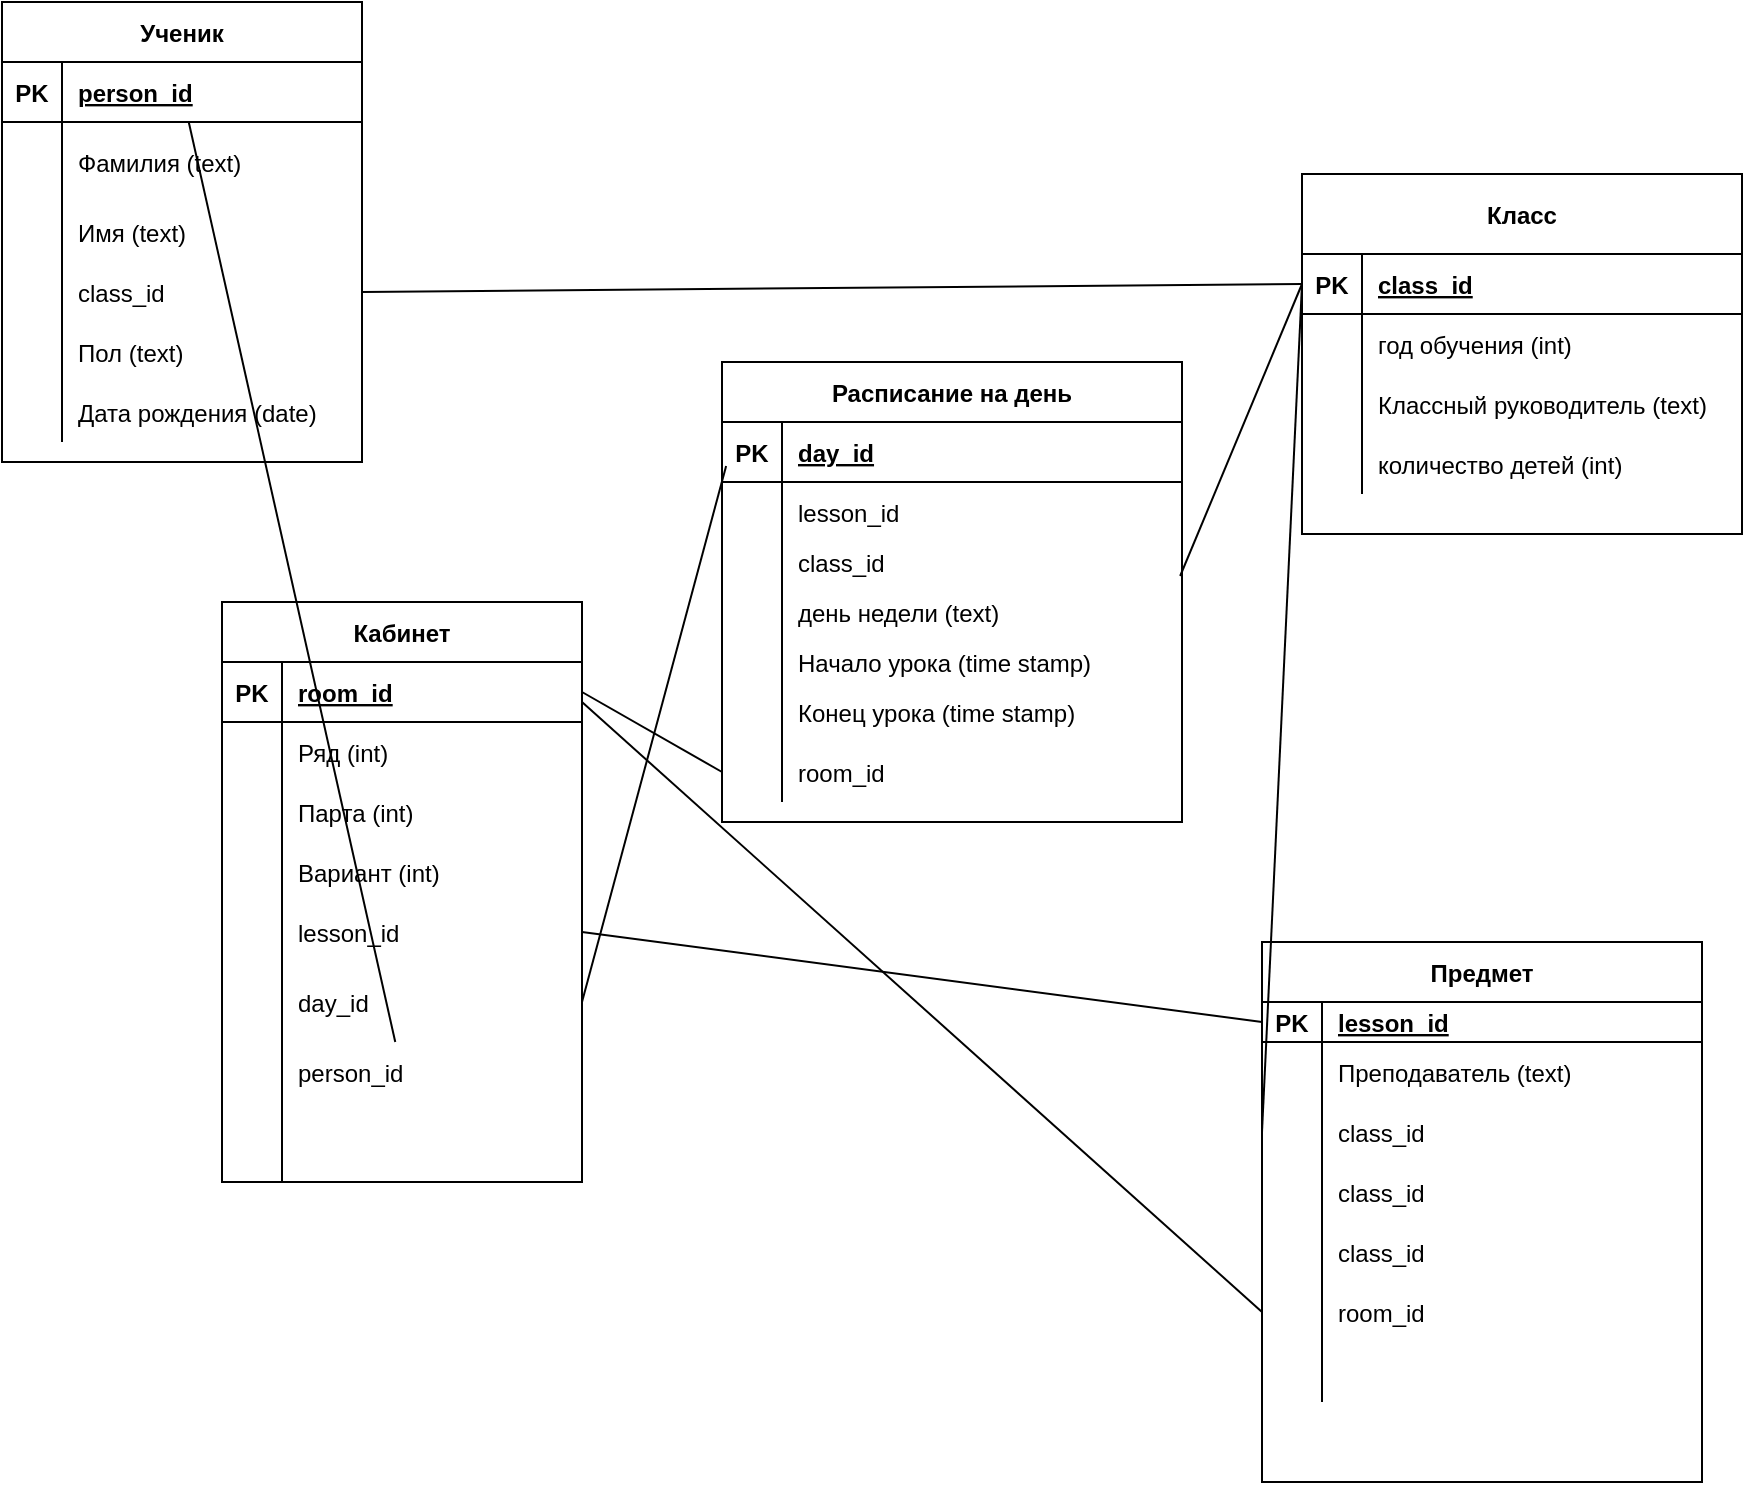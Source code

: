 <mxfile version="20.2.8" type="github">
  <diagram id="DUv_Zs4fKYQ_s9plNHXh" name="Страница 1">
    <mxGraphModel dx="2440" dy="1627" grid="1" gridSize="10" guides="1" tooltips="1" connect="1" arrows="1" fold="1" page="1" pageScale="1" pageWidth="827" pageHeight="1169" math="0" shadow="0">
      <root>
        <mxCell id="0" />
        <mxCell id="1" parent="0" />
        <mxCell id="AjLryuTiOl47rVx4OACU-14" value="Кабинет" style="shape=table;startSize=30;container=1;collapsible=1;childLayout=tableLayout;fixedRows=1;rowLines=0;fontStyle=1;align=center;resizeLast=1;" vertex="1" parent="1">
          <mxGeometry x="-720" y="-370" width="180" height="290" as="geometry" />
        </mxCell>
        <mxCell id="AjLryuTiOl47rVx4OACU-15" value="" style="shape=tableRow;horizontal=0;startSize=0;swimlaneHead=0;swimlaneBody=0;fillColor=none;collapsible=0;dropTarget=0;points=[[0,0.5],[1,0.5]];portConstraint=eastwest;top=0;left=0;right=0;bottom=1;" vertex="1" parent="AjLryuTiOl47rVx4OACU-14">
          <mxGeometry y="30" width="180" height="30" as="geometry" />
        </mxCell>
        <mxCell id="AjLryuTiOl47rVx4OACU-16" value="PK" style="shape=partialRectangle;connectable=0;fillColor=none;top=0;left=0;bottom=0;right=0;fontStyle=1;overflow=hidden;" vertex="1" parent="AjLryuTiOl47rVx4OACU-15">
          <mxGeometry width="30" height="30" as="geometry">
            <mxRectangle width="30" height="30" as="alternateBounds" />
          </mxGeometry>
        </mxCell>
        <mxCell id="AjLryuTiOl47rVx4OACU-17" value="room_id" style="shape=partialRectangle;connectable=0;fillColor=none;top=0;left=0;bottom=0;right=0;align=left;spacingLeft=6;fontStyle=5;overflow=hidden;" vertex="1" parent="AjLryuTiOl47rVx4OACU-15">
          <mxGeometry x="30" width="150" height="30" as="geometry">
            <mxRectangle width="150" height="30" as="alternateBounds" />
          </mxGeometry>
        </mxCell>
        <mxCell id="AjLryuTiOl47rVx4OACU-18" value="" style="shape=tableRow;horizontal=0;startSize=0;swimlaneHead=0;swimlaneBody=0;fillColor=none;collapsible=0;dropTarget=0;points=[[0,0.5],[1,0.5]];portConstraint=eastwest;top=0;left=0;right=0;bottom=0;" vertex="1" parent="AjLryuTiOl47rVx4OACU-14">
          <mxGeometry y="60" width="180" height="30" as="geometry" />
        </mxCell>
        <mxCell id="AjLryuTiOl47rVx4OACU-19" value="" style="shape=partialRectangle;connectable=0;fillColor=none;top=0;left=0;bottom=0;right=0;editable=1;overflow=hidden;" vertex="1" parent="AjLryuTiOl47rVx4OACU-18">
          <mxGeometry width="30" height="30" as="geometry">
            <mxRectangle width="30" height="30" as="alternateBounds" />
          </mxGeometry>
        </mxCell>
        <mxCell id="AjLryuTiOl47rVx4OACU-20" value="Ряд (int)" style="shape=partialRectangle;connectable=0;fillColor=none;top=0;left=0;bottom=0;right=0;align=left;spacingLeft=6;overflow=hidden;" vertex="1" parent="AjLryuTiOl47rVx4OACU-18">
          <mxGeometry x="30" width="150" height="30" as="geometry">
            <mxRectangle width="150" height="30" as="alternateBounds" />
          </mxGeometry>
        </mxCell>
        <mxCell id="AjLryuTiOl47rVx4OACU-21" value="" style="shape=tableRow;horizontal=0;startSize=0;swimlaneHead=0;swimlaneBody=0;fillColor=none;collapsible=0;dropTarget=0;points=[[0,0.5],[1,0.5]];portConstraint=eastwest;top=0;left=0;right=0;bottom=0;" vertex="1" parent="AjLryuTiOl47rVx4OACU-14">
          <mxGeometry y="90" width="180" height="30" as="geometry" />
        </mxCell>
        <mxCell id="AjLryuTiOl47rVx4OACU-22" value="" style="shape=partialRectangle;connectable=0;fillColor=none;top=0;left=0;bottom=0;right=0;editable=1;overflow=hidden;" vertex="1" parent="AjLryuTiOl47rVx4OACU-21">
          <mxGeometry width="30" height="30" as="geometry">
            <mxRectangle width="30" height="30" as="alternateBounds" />
          </mxGeometry>
        </mxCell>
        <mxCell id="AjLryuTiOl47rVx4OACU-23" value="Парта (int)" style="shape=partialRectangle;connectable=0;fillColor=none;top=0;left=0;bottom=0;right=0;align=left;spacingLeft=6;overflow=hidden;" vertex="1" parent="AjLryuTiOl47rVx4OACU-21">
          <mxGeometry x="30" width="150" height="30" as="geometry">
            <mxRectangle width="150" height="30" as="alternateBounds" />
          </mxGeometry>
        </mxCell>
        <mxCell id="AjLryuTiOl47rVx4OACU-24" value="" style="shape=tableRow;horizontal=0;startSize=0;swimlaneHead=0;swimlaneBody=0;fillColor=none;collapsible=0;dropTarget=0;points=[[0,0.5],[1,0.5]];portConstraint=eastwest;top=0;left=0;right=0;bottom=0;" vertex="1" parent="AjLryuTiOl47rVx4OACU-14">
          <mxGeometry y="120" width="180" height="30" as="geometry" />
        </mxCell>
        <mxCell id="AjLryuTiOl47rVx4OACU-25" value="" style="shape=partialRectangle;connectable=0;fillColor=none;top=0;left=0;bottom=0;right=0;editable=1;overflow=hidden;" vertex="1" parent="AjLryuTiOl47rVx4OACU-24">
          <mxGeometry width="30" height="30" as="geometry">
            <mxRectangle width="30" height="30" as="alternateBounds" />
          </mxGeometry>
        </mxCell>
        <mxCell id="AjLryuTiOl47rVx4OACU-26" value="Вариант (int)" style="shape=partialRectangle;connectable=0;fillColor=none;top=0;left=0;bottom=0;right=0;align=left;spacingLeft=6;overflow=hidden;" vertex="1" parent="AjLryuTiOl47rVx4OACU-24">
          <mxGeometry x="30" width="150" height="30" as="geometry">
            <mxRectangle width="150" height="30" as="alternateBounds" />
          </mxGeometry>
        </mxCell>
        <mxCell id="AjLryuTiOl47rVx4OACU-32" value="" style="shape=tableRow;horizontal=0;startSize=0;swimlaneHead=0;swimlaneBody=0;fillColor=none;collapsible=0;dropTarget=0;points=[[0,0.5],[1,0.5]];portConstraint=eastwest;top=0;left=0;right=0;bottom=0;" vertex="1" parent="AjLryuTiOl47rVx4OACU-14">
          <mxGeometry y="150" width="180" height="30" as="geometry" />
        </mxCell>
        <mxCell id="AjLryuTiOl47rVx4OACU-33" value="" style="shape=partialRectangle;connectable=0;fillColor=none;top=0;left=0;bottom=0;right=0;editable=1;overflow=hidden;" vertex="1" parent="AjLryuTiOl47rVx4OACU-32">
          <mxGeometry width="30" height="30" as="geometry">
            <mxRectangle width="30" height="30" as="alternateBounds" />
          </mxGeometry>
        </mxCell>
        <mxCell id="AjLryuTiOl47rVx4OACU-34" value="lesson_id" style="shape=partialRectangle;connectable=0;fillColor=none;top=0;left=0;bottom=0;right=0;align=left;spacingLeft=6;overflow=hidden;" vertex="1" parent="AjLryuTiOl47rVx4OACU-32">
          <mxGeometry x="30" width="150" height="30" as="geometry">
            <mxRectangle width="150" height="30" as="alternateBounds" />
          </mxGeometry>
        </mxCell>
        <mxCell id="AjLryuTiOl47rVx4OACU-141" value="" style="shape=tableRow;horizontal=0;startSize=0;swimlaneHead=0;swimlaneBody=0;fillColor=none;collapsible=0;dropTarget=0;points=[[0,0.5],[1,0.5]];portConstraint=eastwest;top=0;left=0;right=0;bottom=0;" vertex="1" parent="AjLryuTiOl47rVx4OACU-14">
          <mxGeometry y="180" width="180" height="40" as="geometry" />
        </mxCell>
        <mxCell id="AjLryuTiOl47rVx4OACU-142" value="" style="shape=partialRectangle;connectable=0;fillColor=none;top=0;left=0;bottom=0;right=0;editable=1;overflow=hidden;" vertex="1" parent="AjLryuTiOl47rVx4OACU-141">
          <mxGeometry width="30" height="40" as="geometry">
            <mxRectangle width="30" height="40" as="alternateBounds" />
          </mxGeometry>
        </mxCell>
        <mxCell id="AjLryuTiOl47rVx4OACU-143" value="day_id" style="shape=partialRectangle;connectable=0;fillColor=none;top=0;left=0;bottom=0;right=0;align=left;spacingLeft=6;overflow=hidden;" vertex="1" parent="AjLryuTiOl47rVx4OACU-141">
          <mxGeometry x="30" width="150" height="40" as="geometry">
            <mxRectangle width="150" height="40" as="alternateBounds" />
          </mxGeometry>
        </mxCell>
        <mxCell id="AjLryuTiOl47rVx4OACU-129" value="" style="shape=tableRow;horizontal=0;startSize=0;swimlaneHead=0;swimlaneBody=0;fillColor=none;collapsible=0;dropTarget=0;points=[[0,0.5],[1,0.5]];portConstraint=eastwest;top=0;left=0;right=0;bottom=0;" vertex="1" parent="AjLryuTiOl47rVx4OACU-14">
          <mxGeometry y="220" width="180" height="30" as="geometry" />
        </mxCell>
        <mxCell id="AjLryuTiOl47rVx4OACU-130" value="" style="shape=partialRectangle;connectable=0;fillColor=none;top=0;left=0;bottom=0;right=0;editable=1;overflow=hidden;" vertex="1" parent="AjLryuTiOl47rVx4OACU-129">
          <mxGeometry width="30" height="30" as="geometry">
            <mxRectangle width="30" height="30" as="alternateBounds" />
          </mxGeometry>
        </mxCell>
        <mxCell id="AjLryuTiOl47rVx4OACU-131" value="person_id" style="shape=partialRectangle;connectable=0;fillColor=none;top=0;left=0;bottom=0;right=0;align=left;spacingLeft=6;overflow=hidden;" vertex="1" parent="AjLryuTiOl47rVx4OACU-129">
          <mxGeometry x="30" width="150" height="30" as="geometry">
            <mxRectangle width="150" height="30" as="alternateBounds" />
          </mxGeometry>
        </mxCell>
        <mxCell id="AjLryuTiOl47rVx4OACU-125" value="" style="shape=tableRow;horizontal=0;startSize=0;swimlaneHead=0;swimlaneBody=0;fillColor=none;collapsible=0;dropTarget=0;points=[[0,0.5],[1,0.5]];portConstraint=eastwest;top=0;left=0;right=0;bottom=0;" vertex="1" parent="AjLryuTiOl47rVx4OACU-14">
          <mxGeometry y="250" width="180" height="40" as="geometry" />
        </mxCell>
        <mxCell id="AjLryuTiOl47rVx4OACU-126" value="" style="shape=partialRectangle;connectable=0;fillColor=none;top=0;left=0;bottom=0;right=0;editable=1;overflow=hidden;" vertex="1" parent="AjLryuTiOl47rVx4OACU-125">
          <mxGeometry width="30" height="40" as="geometry">
            <mxRectangle width="30" height="40" as="alternateBounds" />
          </mxGeometry>
        </mxCell>
        <mxCell id="AjLryuTiOl47rVx4OACU-127" value="" style="shape=partialRectangle;connectable=0;fillColor=none;top=0;left=0;bottom=0;right=0;align=left;spacingLeft=6;overflow=hidden;" vertex="1" parent="AjLryuTiOl47rVx4OACU-125">
          <mxGeometry x="30" width="150" height="40" as="geometry">
            <mxRectangle width="150" height="40" as="alternateBounds" />
          </mxGeometry>
        </mxCell>
        <mxCell id="AjLryuTiOl47rVx4OACU-35" value="Ученик" style="shape=table;startSize=30;container=1;collapsible=1;childLayout=tableLayout;fixedRows=1;rowLines=0;fontStyle=1;align=center;resizeLast=1;" vertex="1" parent="1">
          <mxGeometry x="-830" y="-670" width="180" height="230" as="geometry" />
        </mxCell>
        <mxCell id="AjLryuTiOl47rVx4OACU-36" value="" style="shape=tableRow;horizontal=0;startSize=0;swimlaneHead=0;swimlaneBody=0;fillColor=none;collapsible=0;dropTarget=0;points=[[0,0.5],[1,0.5]];portConstraint=eastwest;top=0;left=0;right=0;bottom=1;" vertex="1" parent="AjLryuTiOl47rVx4OACU-35">
          <mxGeometry y="30" width="180" height="30" as="geometry" />
        </mxCell>
        <mxCell id="AjLryuTiOl47rVx4OACU-37" value="PK" style="shape=partialRectangle;connectable=0;fillColor=none;top=0;left=0;bottom=0;right=0;fontStyle=1;overflow=hidden;" vertex="1" parent="AjLryuTiOl47rVx4OACU-36">
          <mxGeometry width="30" height="30" as="geometry">
            <mxRectangle width="30" height="30" as="alternateBounds" />
          </mxGeometry>
        </mxCell>
        <mxCell id="AjLryuTiOl47rVx4OACU-38" value="person_id" style="shape=partialRectangle;connectable=0;fillColor=none;top=0;left=0;bottom=0;right=0;align=left;spacingLeft=6;fontStyle=5;overflow=hidden;" vertex="1" parent="AjLryuTiOl47rVx4OACU-36">
          <mxGeometry x="30" width="150" height="30" as="geometry">
            <mxRectangle width="150" height="30" as="alternateBounds" />
          </mxGeometry>
        </mxCell>
        <mxCell id="AjLryuTiOl47rVx4OACU-39" value="" style="shape=tableRow;horizontal=0;startSize=0;swimlaneHead=0;swimlaneBody=0;fillColor=none;collapsible=0;dropTarget=0;points=[[0,0.5],[1,0.5]];portConstraint=eastwest;top=0;left=0;right=0;bottom=0;" vertex="1" parent="AjLryuTiOl47rVx4OACU-35">
          <mxGeometry y="60" width="180" height="40" as="geometry" />
        </mxCell>
        <mxCell id="AjLryuTiOl47rVx4OACU-40" value="" style="shape=partialRectangle;connectable=0;fillColor=none;top=0;left=0;bottom=0;right=0;editable=1;overflow=hidden;" vertex="1" parent="AjLryuTiOl47rVx4OACU-39">
          <mxGeometry width="30" height="40" as="geometry">
            <mxRectangle width="30" height="40" as="alternateBounds" />
          </mxGeometry>
        </mxCell>
        <mxCell id="AjLryuTiOl47rVx4OACU-41" value="Фамилия (text)" style="shape=partialRectangle;connectable=0;fillColor=none;top=0;left=0;bottom=0;right=0;align=left;spacingLeft=6;overflow=hidden;" vertex="1" parent="AjLryuTiOl47rVx4OACU-39">
          <mxGeometry x="30" width="150" height="40" as="geometry">
            <mxRectangle width="150" height="40" as="alternateBounds" />
          </mxGeometry>
        </mxCell>
        <mxCell id="AjLryuTiOl47rVx4OACU-42" value="" style="shape=tableRow;horizontal=0;startSize=0;swimlaneHead=0;swimlaneBody=0;fillColor=none;collapsible=0;dropTarget=0;points=[[0,0.5],[1,0.5]];portConstraint=eastwest;top=0;left=0;right=0;bottom=0;" vertex="1" parent="AjLryuTiOl47rVx4OACU-35">
          <mxGeometry y="100" width="180" height="30" as="geometry" />
        </mxCell>
        <mxCell id="AjLryuTiOl47rVx4OACU-43" value="" style="shape=partialRectangle;connectable=0;fillColor=none;top=0;left=0;bottom=0;right=0;editable=1;overflow=hidden;" vertex="1" parent="AjLryuTiOl47rVx4OACU-42">
          <mxGeometry width="30" height="30" as="geometry">
            <mxRectangle width="30" height="30" as="alternateBounds" />
          </mxGeometry>
        </mxCell>
        <mxCell id="AjLryuTiOl47rVx4OACU-44" value="Имя (text)" style="shape=partialRectangle;connectable=0;fillColor=none;top=0;left=0;bottom=0;right=0;align=left;spacingLeft=6;overflow=hidden;" vertex="1" parent="AjLryuTiOl47rVx4OACU-42">
          <mxGeometry x="30" width="150" height="30" as="geometry">
            <mxRectangle width="150" height="30" as="alternateBounds" />
          </mxGeometry>
        </mxCell>
        <mxCell id="AjLryuTiOl47rVx4OACU-45" value="" style="shape=tableRow;horizontal=0;startSize=0;swimlaneHead=0;swimlaneBody=0;fillColor=none;collapsible=0;dropTarget=0;points=[[0,0.5],[1,0.5]];portConstraint=eastwest;top=0;left=0;right=0;bottom=0;" vertex="1" parent="AjLryuTiOl47rVx4OACU-35">
          <mxGeometry y="130" width="180" height="30" as="geometry" />
        </mxCell>
        <mxCell id="AjLryuTiOl47rVx4OACU-46" value="" style="shape=partialRectangle;connectable=0;fillColor=none;top=0;left=0;bottom=0;right=0;editable=1;overflow=hidden;" vertex="1" parent="AjLryuTiOl47rVx4OACU-45">
          <mxGeometry width="30" height="30" as="geometry">
            <mxRectangle width="30" height="30" as="alternateBounds" />
          </mxGeometry>
        </mxCell>
        <mxCell id="AjLryuTiOl47rVx4OACU-47" value="class_id" style="shape=partialRectangle;connectable=0;fillColor=none;top=0;left=0;bottom=0;right=0;align=left;spacingLeft=6;overflow=hidden;" vertex="1" parent="AjLryuTiOl47rVx4OACU-45">
          <mxGeometry x="30" width="150" height="30" as="geometry">
            <mxRectangle width="150" height="30" as="alternateBounds" />
          </mxGeometry>
        </mxCell>
        <mxCell id="AjLryuTiOl47rVx4OACU-116" value="" style="shape=tableRow;horizontal=0;startSize=0;swimlaneHead=0;swimlaneBody=0;fillColor=none;collapsible=0;dropTarget=0;points=[[0,0.5],[1,0.5]];portConstraint=eastwest;top=0;left=0;right=0;bottom=0;" vertex="1" parent="AjLryuTiOl47rVx4OACU-35">
          <mxGeometry y="160" width="180" height="30" as="geometry" />
        </mxCell>
        <mxCell id="AjLryuTiOl47rVx4OACU-117" value="" style="shape=partialRectangle;connectable=0;fillColor=none;top=0;left=0;bottom=0;right=0;editable=1;overflow=hidden;" vertex="1" parent="AjLryuTiOl47rVx4OACU-116">
          <mxGeometry width="30" height="30" as="geometry">
            <mxRectangle width="30" height="30" as="alternateBounds" />
          </mxGeometry>
        </mxCell>
        <mxCell id="AjLryuTiOl47rVx4OACU-118" value="Пол (text)" style="shape=partialRectangle;connectable=0;fillColor=none;top=0;left=0;bottom=0;right=0;align=left;spacingLeft=6;overflow=hidden;" vertex="1" parent="AjLryuTiOl47rVx4OACU-116">
          <mxGeometry x="30" width="150" height="30" as="geometry">
            <mxRectangle width="150" height="30" as="alternateBounds" />
          </mxGeometry>
        </mxCell>
        <mxCell id="AjLryuTiOl47rVx4OACU-120" value="" style="shape=tableRow;horizontal=0;startSize=0;swimlaneHead=0;swimlaneBody=0;fillColor=none;collapsible=0;dropTarget=0;points=[[0,0.5],[1,0.5]];portConstraint=eastwest;top=0;left=0;right=0;bottom=0;" vertex="1" parent="AjLryuTiOl47rVx4OACU-35">
          <mxGeometry y="190" width="180" height="30" as="geometry" />
        </mxCell>
        <mxCell id="AjLryuTiOl47rVx4OACU-121" value="" style="shape=partialRectangle;connectable=0;fillColor=none;top=0;left=0;bottom=0;right=0;editable=1;overflow=hidden;" vertex="1" parent="AjLryuTiOl47rVx4OACU-120">
          <mxGeometry width="30" height="30" as="geometry">
            <mxRectangle width="30" height="30" as="alternateBounds" />
          </mxGeometry>
        </mxCell>
        <mxCell id="AjLryuTiOl47rVx4OACU-122" value="Дата рождения (date)" style="shape=partialRectangle;connectable=0;fillColor=none;top=0;left=0;bottom=0;right=0;align=left;spacingLeft=6;overflow=hidden;" vertex="1" parent="AjLryuTiOl47rVx4OACU-120">
          <mxGeometry x="30" width="150" height="30" as="geometry">
            <mxRectangle width="150" height="30" as="alternateBounds" />
          </mxGeometry>
        </mxCell>
        <mxCell id="AjLryuTiOl47rVx4OACU-48" value="Предмет" style="shape=table;startSize=30;container=1;collapsible=1;childLayout=tableLayout;fixedRows=1;rowLines=0;fontStyle=1;align=center;resizeLast=1;" vertex="1" parent="1">
          <mxGeometry x="-200" y="-200" width="220" height="270" as="geometry" />
        </mxCell>
        <mxCell id="AjLryuTiOl47rVx4OACU-49" value="" style="shape=tableRow;horizontal=0;startSize=0;swimlaneHead=0;swimlaneBody=0;fillColor=none;collapsible=0;dropTarget=0;points=[[0,0.5],[1,0.5]];portConstraint=eastwest;top=0;left=0;right=0;bottom=1;" vertex="1" parent="AjLryuTiOl47rVx4OACU-48">
          <mxGeometry y="30" width="220" height="20" as="geometry" />
        </mxCell>
        <mxCell id="AjLryuTiOl47rVx4OACU-50" value="PK" style="shape=partialRectangle;connectable=0;fillColor=none;top=0;left=0;bottom=0;right=0;fontStyle=1;overflow=hidden;" vertex="1" parent="AjLryuTiOl47rVx4OACU-49">
          <mxGeometry width="30" height="20" as="geometry">
            <mxRectangle width="30" height="20" as="alternateBounds" />
          </mxGeometry>
        </mxCell>
        <mxCell id="AjLryuTiOl47rVx4OACU-51" value="lesson_id" style="shape=partialRectangle;connectable=0;fillColor=none;top=0;left=0;bottom=0;right=0;align=left;spacingLeft=6;fontStyle=5;overflow=hidden;" vertex="1" parent="AjLryuTiOl47rVx4OACU-49">
          <mxGeometry x="30" width="190" height="20" as="geometry">
            <mxRectangle width="190" height="20" as="alternateBounds" />
          </mxGeometry>
        </mxCell>
        <mxCell id="AjLryuTiOl47rVx4OACU-58" value="" style="shape=tableRow;horizontal=0;startSize=0;swimlaneHead=0;swimlaneBody=0;fillColor=none;collapsible=0;dropTarget=0;points=[[0,0.5],[1,0.5]];portConstraint=eastwest;top=0;left=0;right=0;bottom=0;" vertex="1" parent="AjLryuTiOl47rVx4OACU-48">
          <mxGeometry y="50" width="220" height="30" as="geometry" />
        </mxCell>
        <mxCell id="AjLryuTiOl47rVx4OACU-59" value="" style="shape=partialRectangle;connectable=0;fillColor=none;top=0;left=0;bottom=0;right=0;editable=1;overflow=hidden;" vertex="1" parent="AjLryuTiOl47rVx4OACU-58">
          <mxGeometry width="30" height="30" as="geometry">
            <mxRectangle width="30" height="30" as="alternateBounds" />
          </mxGeometry>
        </mxCell>
        <mxCell id="AjLryuTiOl47rVx4OACU-60" value="Преподаватель (text)" style="shape=partialRectangle;connectable=0;fillColor=none;top=0;left=0;bottom=0;right=0;align=left;spacingLeft=6;overflow=hidden;" vertex="1" parent="AjLryuTiOl47rVx4OACU-58">
          <mxGeometry x="30" width="190" height="30" as="geometry">
            <mxRectangle width="190" height="30" as="alternateBounds" />
          </mxGeometry>
        </mxCell>
        <mxCell id="AjLryuTiOl47rVx4OACU-172" value="" style="shape=tableRow;horizontal=0;startSize=0;swimlaneHead=0;swimlaneBody=0;fillColor=none;collapsible=0;dropTarget=0;points=[[0,0.5],[1,0.5]];portConstraint=eastwest;top=0;left=0;right=0;bottom=0;" vertex="1" parent="AjLryuTiOl47rVx4OACU-48">
          <mxGeometry y="80" width="220" height="30" as="geometry" />
        </mxCell>
        <mxCell id="AjLryuTiOl47rVx4OACU-173" value="" style="shape=partialRectangle;connectable=0;fillColor=none;top=0;left=0;bottom=0;right=0;editable=1;overflow=hidden;" vertex="1" parent="AjLryuTiOl47rVx4OACU-172">
          <mxGeometry width="30" height="30" as="geometry">
            <mxRectangle width="30" height="30" as="alternateBounds" />
          </mxGeometry>
        </mxCell>
        <mxCell id="AjLryuTiOl47rVx4OACU-174" value="class_id" style="shape=partialRectangle;connectable=0;fillColor=none;top=0;left=0;bottom=0;right=0;align=left;spacingLeft=6;overflow=hidden;" vertex="1" parent="AjLryuTiOl47rVx4OACU-172">
          <mxGeometry x="30" width="190" height="30" as="geometry">
            <mxRectangle width="190" height="30" as="alternateBounds" />
          </mxGeometry>
        </mxCell>
        <mxCell id="AjLryuTiOl47rVx4OACU-169" value="" style="shape=tableRow;horizontal=0;startSize=0;swimlaneHead=0;swimlaneBody=0;fillColor=none;collapsible=0;dropTarget=0;points=[[0,0.5],[1,0.5]];portConstraint=eastwest;top=0;left=0;right=0;bottom=0;" vertex="1" parent="AjLryuTiOl47rVx4OACU-48">
          <mxGeometry y="110" width="220" height="30" as="geometry" />
        </mxCell>
        <mxCell id="AjLryuTiOl47rVx4OACU-170" value="" style="shape=partialRectangle;connectable=0;fillColor=none;top=0;left=0;bottom=0;right=0;editable=1;overflow=hidden;" vertex="1" parent="AjLryuTiOl47rVx4OACU-169">
          <mxGeometry width="30" height="30" as="geometry">
            <mxRectangle width="30" height="30" as="alternateBounds" />
          </mxGeometry>
        </mxCell>
        <mxCell id="AjLryuTiOl47rVx4OACU-171" value="class_id" style="shape=partialRectangle;connectable=0;fillColor=none;top=0;left=0;bottom=0;right=0;align=left;spacingLeft=6;overflow=hidden;" vertex="1" parent="AjLryuTiOl47rVx4OACU-169">
          <mxGeometry x="30" width="190" height="30" as="geometry">
            <mxRectangle width="190" height="30" as="alternateBounds" />
          </mxGeometry>
        </mxCell>
        <mxCell id="AjLryuTiOl47rVx4OACU-62" value="" style="shape=tableRow;horizontal=0;startSize=0;swimlaneHead=0;swimlaneBody=0;fillColor=none;collapsible=0;dropTarget=0;points=[[0,0.5],[1,0.5]];portConstraint=eastwest;top=0;left=0;right=0;bottom=0;" vertex="1" parent="AjLryuTiOl47rVx4OACU-48">
          <mxGeometry y="140" width="220" height="30" as="geometry" />
        </mxCell>
        <mxCell id="AjLryuTiOl47rVx4OACU-63" value="" style="shape=partialRectangle;connectable=0;fillColor=none;top=0;left=0;bottom=0;right=0;editable=1;overflow=hidden;" vertex="1" parent="AjLryuTiOl47rVx4OACU-62">
          <mxGeometry width="30" height="30" as="geometry">
            <mxRectangle width="30" height="30" as="alternateBounds" />
          </mxGeometry>
        </mxCell>
        <mxCell id="AjLryuTiOl47rVx4OACU-64" value="class_id" style="shape=partialRectangle;connectable=0;fillColor=none;top=0;left=0;bottom=0;right=0;align=left;spacingLeft=6;overflow=hidden;" vertex="1" parent="AjLryuTiOl47rVx4OACU-62">
          <mxGeometry x="30" width="190" height="30" as="geometry">
            <mxRectangle width="190" height="30" as="alternateBounds" />
          </mxGeometry>
        </mxCell>
        <mxCell id="AjLryuTiOl47rVx4OACU-66" value="" style="shape=tableRow;horizontal=0;startSize=0;swimlaneHead=0;swimlaneBody=0;fillColor=none;collapsible=0;dropTarget=0;points=[[0,0.5],[1,0.5]];portConstraint=eastwest;top=0;left=0;right=0;bottom=0;" vertex="1" parent="AjLryuTiOl47rVx4OACU-48">
          <mxGeometry y="170" width="220" height="30" as="geometry" />
        </mxCell>
        <mxCell id="AjLryuTiOl47rVx4OACU-67" value="" style="shape=partialRectangle;connectable=0;fillColor=none;top=0;left=0;bottom=0;right=0;editable=1;overflow=hidden;" vertex="1" parent="AjLryuTiOl47rVx4OACU-66">
          <mxGeometry width="30" height="30" as="geometry">
            <mxRectangle width="30" height="30" as="alternateBounds" />
          </mxGeometry>
        </mxCell>
        <mxCell id="AjLryuTiOl47rVx4OACU-68" value="room_id" style="shape=partialRectangle;connectable=0;fillColor=none;top=0;left=0;bottom=0;right=0;align=left;spacingLeft=6;overflow=hidden;" vertex="1" parent="AjLryuTiOl47rVx4OACU-66">
          <mxGeometry x="30" width="190" height="30" as="geometry">
            <mxRectangle width="190" height="30" as="alternateBounds" />
          </mxGeometry>
        </mxCell>
        <mxCell id="AjLryuTiOl47rVx4OACU-154" value="" style="shape=tableRow;horizontal=0;startSize=0;swimlaneHead=0;swimlaneBody=0;fillColor=none;collapsible=0;dropTarget=0;points=[[0,0.5],[1,0.5]];portConstraint=eastwest;top=0;left=0;right=0;bottom=0;" vertex="1" parent="AjLryuTiOl47rVx4OACU-48">
          <mxGeometry y="200" width="220" height="30" as="geometry" />
        </mxCell>
        <mxCell id="AjLryuTiOl47rVx4OACU-155" value="" style="shape=partialRectangle;connectable=0;fillColor=none;top=0;left=0;bottom=0;right=0;editable=1;overflow=hidden;" vertex="1" parent="AjLryuTiOl47rVx4OACU-154">
          <mxGeometry width="30" height="30" as="geometry">
            <mxRectangle width="30" height="30" as="alternateBounds" />
          </mxGeometry>
        </mxCell>
        <mxCell id="AjLryuTiOl47rVx4OACU-156" value="" style="shape=partialRectangle;connectable=0;fillColor=none;top=0;left=0;bottom=0;right=0;align=left;spacingLeft=6;overflow=hidden;" vertex="1" parent="AjLryuTiOl47rVx4OACU-154">
          <mxGeometry x="30" width="190" height="30" as="geometry">
            <mxRectangle width="190" height="30" as="alternateBounds" />
          </mxGeometry>
        </mxCell>
        <mxCell id="AjLryuTiOl47rVx4OACU-70" value="Расписание на день" style="shape=table;startSize=30;container=1;collapsible=1;childLayout=tableLayout;fixedRows=1;rowLines=0;fontStyle=1;align=center;resizeLast=1;" vertex="1" parent="1">
          <mxGeometry x="-470" y="-490" width="230" height="230" as="geometry" />
        </mxCell>
        <mxCell id="AjLryuTiOl47rVx4OACU-71" value="" style="shape=tableRow;horizontal=0;startSize=0;swimlaneHead=0;swimlaneBody=0;fillColor=none;collapsible=0;dropTarget=0;points=[[0,0.5],[1,0.5]];portConstraint=eastwest;top=0;left=0;right=0;bottom=1;" vertex="1" parent="AjLryuTiOl47rVx4OACU-70">
          <mxGeometry y="30" width="230" height="30" as="geometry" />
        </mxCell>
        <mxCell id="AjLryuTiOl47rVx4OACU-72" value="PK" style="shape=partialRectangle;connectable=0;fillColor=none;top=0;left=0;bottom=0;right=0;fontStyle=1;overflow=hidden;" vertex="1" parent="AjLryuTiOl47rVx4OACU-71">
          <mxGeometry width="30" height="30" as="geometry">
            <mxRectangle width="30" height="30" as="alternateBounds" />
          </mxGeometry>
        </mxCell>
        <mxCell id="AjLryuTiOl47rVx4OACU-73" value="day_id" style="shape=partialRectangle;connectable=0;fillColor=none;top=0;left=0;bottom=0;right=0;align=left;spacingLeft=6;fontStyle=5;overflow=hidden;" vertex="1" parent="AjLryuTiOl47rVx4OACU-71">
          <mxGeometry x="30" width="200" height="30" as="geometry">
            <mxRectangle width="200" height="30" as="alternateBounds" />
          </mxGeometry>
        </mxCell>
        <mxCell id="AjLryuTiOl47rVx4OACU-74" value="" style="shape=tableRow;horizontal=0;startSize=0;swimlaneHead=0;swimlaneBody=0;fillColor=none;collapsible=0;dropTarget=0;points=[[0,0.5],[1,0.5]];portConstraint=eastwest;top=0;left=0;right=0;bottom=0;" vertex="1" parent="AjLryuTiOl47rVx4OACU-70">
          <mxGeometry y="60" width="230" height="30" as="geometry" />
        </mxCell>
        <mxCell id="AjLryuTiOl47rVx4OACU-75" value="" style="shape=partialRectangle;connectable=0;fillColor=none;top=0;left=0;bottom=0;right=0;editable=1;overflow=hidden;" vertex="1" parent="AjLryuTiOl47rVx4OACU-74">
          <mxGeometry width="30" height="30" as="geometry">
            <mxRectangle width="30" height="30" as="alternateBounds" />
          </mxGeometry>
        </mxCell>
        <mxCell id="AjLryuTiOl47rVx4OACU-76" value="lesson_id" style="shape=partialRectangle;connectable=0;fillColor=none;top=0;left=0;bottom=0;right=0;align=left;spacingLeft=6;overflow=hidden;" vertex="1" parent="AjLryuTiOl47rVx4OACU-74">
          <mxGeometry x="30" width="200" height="30" as="geometry">
            <mxRectangle width="200" height="30" as="alternateBounds" />
          </mxGeometry>
        </mxCell>
        <mxCell id="AjLryuTiOl47rVx4OACU-77" value="" style="shape=tableRow;horizontal=0;startSize=0;swimlaneHead=0;swimlaneBody=0;fillColor=none;collapsible=0;dropTarget=0;points=[[0,0.5],[1,0.5]];portConstraint=eastwest;top=0;left=0;right=0;bottom=0;" vertex="1" parent="AjLryuTiOl47rVx4OACU-70">
          <mxGeometry y="90" width="230" height="20" as="geometry" />
        </mxCell>
        <mxCell id="AjLryuTiOl47rVx4OACU-78" value="" style="shape=partialRectangle;connectable=0;fillColor=none;top=0;left=0;bottom=0;right=0;editable=1;overflow=hidden;" vertex="1" parent="AjLryuTiOl47rVx4OACU-77">
          <mxGeometry width="30" height="20" as="geometry">
            <mxRectangle width="30" height="20" as="alternateBounds" />
          </mxGeometry>
        </mxCell>
        <mxCell id="AjLryuTiOl47rVx4OACU-79" value="class_id" style="shape=partialRectangle;connectable=0;fillColor=none;top=0;left=0;bottom=0;right=0;align=left;spacingLeft=6;overflow=hidden;" vertex="1" parent="AjLryuTiOl47rVx4OACU-77">
          <mxGeometry x="30" width="200" height="20" as="geometry">
            <mxRectangle width="200" height="20" as="alternateBounds" />
          </mxGeometry>
        </mxCell>
        <mxCell id="AjLryuTiOl47rVx4OACU-80" value="" style="shape=tableRow;horizontal=0;startSize=0;swimlaneHead=0;swimlaneBody=0;fillColor=none;collapsible=0;dropTarget=0;points=[[0,0.5],[1,0.5]];portConstraint=eastwest;top=0;left=0;right=0;bottom=0;" vertex="1" parent="AjLryuTiOl47rVx4OACU-70">
          <mxGeometry y="110" width="230" height="30" as="geometry" />
        </mxCell>
        <mxCell id="AjLryuTiOl47rVx4OACU-81" value="" style="shape=partialRectangle;connectable=0;fillColor=none;top=0;left=0;bottom=0;right=0;editable=1;overflow=hidden;" vertex="1" parent="AjLryuTiOl47rVx4OACU-80">
          <mxGeometry width="30" height="30" as="geometry">
            <mxRectangle width="30" height="30" as="alternateBounds" />
          </mxGeometry>
        </mxCell>
        <mxCell id="AjLryuTiOl47rVx4OACU-82" value="день недели (text)" style="shape=partialRectangle;connectable=0;fillColor=none;top=0;left=0;bottom=0;right=0;align=left;spacingLeft=6;overflow=hidden;" vertex="1" parent="AjLryuTiOl47rVx4OACU-80">
          <mxGeometry x="30" width="200" height="30" as="geometry">
            <mxRectangle width="200" height="30" as="alternateBounds" />
          </mxGeometry>
        </mxCell>
        <mxCell id="AjLryuTiOl47rVx4OACU-52" value="" style="shape=tableRow;horizontal=0;startSize=0;swimlaneHead=0;swimlaneBody=0;fillColor=none;collapsible=0;dropTarget=0;points=[[0,0.5],[1,0.5]];portConstraint=eastwest;top=0;left=0;right=0;bottom=0;" vertex="1" parent="AjLryuTiOl47rVx4OACU-70">
          <mxGeometry y="140" width="230" height="20" as="geometry" />
        </mxCell>
        <mxCell id="AjLryuTiOl47rVx4OACU-53" value="" style="shape=partialRectangle;connectable=0;fillColor=none;top=0;left=0;bottom=0;right=0;editable=1;overflow=hidden;" vertex="1" parent="AjLryuTiOl47rVx4OACU-52">
          <mxGeometry width="30" height="20" as="geometry">
            <mxRectangle width="30" height="20" as="alternateBounds" />
          </mxGeometry>
        </mxCell>
        <mxCell id="AjLryuTiOl47rVx4OACU-54" value="Начало урока (time stamp)" style="shape=partialRectangle;connectable=0;fillColor=none;top=0;left=0;bottom=0;right=0;align=left;spacingLeft=6;overflow=hidden;" vertex="1" parent="AjLryuTiOl47rVx4OACU-52">
          <mxGeometry x="30" width="200" height="20" as="geometry">
            <mxRectangle width="200" height="20" as="alternateBounds" />
          </mxGeometry>
        </mxCell>
        <mxCell id="AjLryuTiOl47rVx4OACU-55" value="" style="shape=tableRow;horizontal=0;startSize=0;swimlaneHead=0;swimlaneBody=0;fillColor=none;collapsible=0;dropTarget=0;points=[[0,0.5],[1,0.5]];portConstraint=eastwest;top=0;left=0;right=0;bottom=0;" vertex="1" parent="AjLryuTiOl47rVx4OACU-70">
          <mxGeometry y="160" width="230" height="30" as="geometry" />
        </mxCell>
        <mxCell id="AjLryuTiOl47rVx4OACU-56" value="" style="shape=partialRectangle;connectable=0;fillColor=none;top=0;left=0;bottom=0;right=0;editable=1;overflow=hidden;" vertex="1" parent="AjLryuTiOl47rVx4OACU-55">
          <mxGeometry width="30" height="30" as="geometry">
            <mxRectangle width="30" height="30" as="alternateBounds" />
          </mxGeometry>
        </mxCell>
        <mxCell id="AjLryuTiOl47rVx4OACU-57" value="Конец урока (time stamp)" style="shape=partialRectangle;connectable=0;fillColor=none;top=0;left=0;bottom=0;right=0;align=left;spacingLeft=6;overflow=hidden;" vertex="1" parent="AjLryuTiOl47rVx4OACU-55">
          <mxGeometry x="30" width="200" height="30" as="geometry">
            <mxRectangle width="200" height="30" as="alternateBounds" />
          </mxGeometry>
        </mxCell>
        <mxCell id="AjLryuTiOl47rVx4OACU-149" value="" style="shape=tableRow;horizontal=0;startSize=0;swimlaneHead=0;swimlaneBody=0;fillColor=none;collapsible=0;dropTarget=0;points=[[0,0.5],[1,0.5]];portConstraint=eastwest;top=0;left=0;right=0;bottom=0;" vertex="1" parent="AjLryuTiOl47rVx4OACU-70">
          <mxGeometry y="190" width="230" height="30" as="geometry" />
        </mxCell>
        <mxCell id="AjLryuTiOl47rVx4OACU-150" value="" style="shape=partialRectangle;connectable=0;fillColor=none;top=0;left=0;bottom=0;right=0;editable=1;overflow=hidden;" vertex="1" parent="AjLryuTiOl47rVx4OACU-149">
          <mxGeometry width="30" height="30" as="geometry">
            <mxRectangle width="30" height="30" as="alternateBounds" />
          </mxGeometry>
        </mxCell>
        <mxCell id="AjLryuTiOl47rVx4OACU-151" value="room_id" style="shape=partialRectangle;connectable=0;fillColor=none;top=0;left=0;bottom=0;right=0;align=left;spacingLeft=6;overflow=hidden;" vertex="1" parent="AjLryuTiOl47rVx4OACU-149">
          <mxGeometry x="30" width="200" height="30" as="geometry">
            <mxRectangle width="200" height="30" as="alternateBounds" />
          </mxGeometry>
        </mxCell>
        <mxCell id="AjLryuTiOl47rVx4OACU-102" value="Класс" style="shape=table;startSize=40;container=1;collapsible=1;childLayout=tableLayout;fixedRows=1;rowLines=0;fontStyle=1;align=center;resizeLast=1;" vertex="1" parent="1">
          <mxGeometry x="-180" y="-584" width="220" height="180" as="geometry" />
        </mxCell>
        <mxCell id="AjLryuTiOl47rVx4OACU-103" value="" style="shape=tableRow;horizontal=0;startSize=0;swimlaneHead=0;swimlaneBody=0;fillColor=none;collapsible=0;dropTarget=0;points=[[0,0.5],[1,0.5]];portConstraint=eastwest;top=0;left=0;right=0;bottom=1;" vertex="1" parent="AjLryuTiOl47rVx4OACU-102">
          <mxGeometry y="40" width="220" height="30" as="geometry" />
        </mxCell>
        <mxCell id="AjLryuTiOl47rVx4OACU-104" value="PK" style="shape=partialRectangle;connectable=0;fillColor=none;top=0;left=0;bottom=0;right=0;fontStyle=1;overflow=hidden;" vertex="1" parent="AjLryuTiOl47rVx4OACU-103">
          <mxGeometry width="30" height="30" as="geometry">
            <mxRectangle width="30" height="30" as="alternateBounds" />
          </mxGeometry>
        </mxCell>
        <mxCell id="AjLryuTiOl47rVx4OACU-105" value="class_id" style="shape=partialRectangle;connectable=0;fillColor=none;top=0;left=0;bottom=0;right=0;align=left;spacingLeft=6;fontStyle=5;overflow=hidden;" vertex="1" parent="AjLryuTiOl47rVx4OACU-103">
          <mxGeometry x="30" width="190" height="30" as="geometry">
            <mxRectangle width="190" height="30" as="alternateBounds" />
          </mxGeometry>
        </mxCell>
        <mxCell id="AjLryuTiOl47rVx4OACU-106" value="" style="shape=tableRow;horizontal=0;startSize=0;swimlaneHead=0;swimlaneBody=0;fillColor=none;collapsible=0;dropTarget=0;points=[[0,0.5],[1,0.5]];portConstraint=eastwest;top=0;left=0;right=0;bottom=0;" vertex="1" parent="AjLryuTiOl47rVx4OACU-102">
          <mxGeometry y="70" width="220" height="30" as="geometry" />
        </mxCell>
        <mxCell id="AjLryuTiOl47rVx4OACU-107" value="" style="shape=partialRectangle;connectable=0;fillColor=none;top=0;left=0;bottom=0;right=0;editable=1;overflow=hidden;" vertex="1" parent="AjLryuTiOl47rVx4OACU-106">
          <mxGeometry width="30" height="30" as="geometry">
            <mxRectangle width="30" height="30" as="alternateBounds" />
          </mxGeometry>
        </mxCell>
        <mxCell id="AjLryuTiOl47rVx4OACU-108" value="год обучения (int)" style="shape=partialRectangle;connectable=0;fillColor=none;top=0;left=0;bottom=0;right=0;align=left;spacingLeft=6;overflow=hidden;" vertex="1" parent="AjLryuTiOl47rVx4OACU-106">
          <mxGeometry x="30" width="190" height="30" as="geometry">
            <mxRectangle width="190" height="30" as="alternateBounds" />
          </mxGeometry>
        </mxCell>
        <mxCell id="AjLryuTiOl47rVx4OACU-109" value="" style="shape=tableRow;horizontal=0;startSize=0;swimlaneHead=0;swimlaneBody=0;fillColor=none;collapsible=0;dropTarget=0;points=[[0,0.5],[1,0.5]];portConstraint=eastwest;top=0;left=0;right=0;bottom=0;" vertex="1" parent="AjLryuTiOl47rVx4OACU-102">
          <mxGeometry y="100" width="220" height="30" as="geometry" />
        </mxCell>
        <mxCell id="AjLryuTiOl47rVx4OACU-110" value="" style="shape=partialRectangle;connectable=0;fillColor=none;top=0;left=0;bottom=0;right=0;editable=1;overflow=hidden;" vertex="1" parent="AjLryuTiOl47rVx4OACU-109">
          <mxGeometry width="30" height="30" as="geometry">
            <mxRectangle width="30" height="30" as="alternateBounds" />
          </mxGeometry>
        </mxCell>
        <mxCell id="AjLryuTiOl47rVx4OACU-111" value="Классный руководитель (text)" style="shape=partialRectangle;connectable=0;fillColor=none;top=0;left=0;bottom=0;right=0;align=left;spacingLeft=6;overflow=hidden;" vertex="1" parent="AjLryuTiOl47rVx4OACU-109">
          <mxGeometry x="30" width="190" height="30" as="geometry">
            <mxRectangle width="190" height="30" as="alternateBounds" />
          </mxGeometry>
        </mxCell>
        <mxCell id="AjLryuTiOl47rVx4OACU-112" value="" style="shape=tableRow;horizontal=0;startSize=0;swimlaneHead=0;swimlaneBody=0;fillColor=none;collapsible=0;dropTarget=0;points=[[0,0.5],[1,0.5]];portConstraint=eastwest;top=0;left=0;right=0;bottom=0;" vertex="1" parent="AjLryuTiOl47rVx4OACU-102">
          <mxGeometry y="130" width="220" height="30" as="geometry" />
        </mxCell>
        <mxCell id="AjLryuTiOl47rVx4OACU-113" value="" style="shape=partialRectangle;connectable=0;fillColor=none;top=0;left=0;bottom=0;right=0;editable=1;overflow=hidden;" vertex="1" parent="AjLryuTiOl47rVx4OACU-112">
          <mxGeometry width="30" height="30" as="geometry">
            <mxRectangle width="30" height="30" as="alternateBounds" />
          </mxGeometry>
        </mxCell>
        <mxCell id="AjLryuTiOl47rVx4OACU-114" value="количество детей (int)" style="shape=partialRectangle;connectable=0;fillColor=none;top=0;left=0;bottom=0;right=0;align=left;spacingLeft=6;overflow=hidden;" vertex="1" parent="AjLryuTiOl47rVx4OACU-112">
          <mxGeometry x="30" width="190" height="30" as="geometry">
            <mxRectangle width="190" height="30" as="alternateBounds" />
          </mxGeometry>
        </mxCell>
        <mxCell id="AjLryuTiOl47rVx4OACU-159" value="" style="endArrow=none;html=1;rounded=0;exitX=1;exitY=0.5;exitDx=0;exitDy=0;entryX=0;entryY=0.5;entryDx=0;entryDy=0;" edge="1" parent="1" source="AjLryuTiOl47rVx4OACU-15" target="AjLryuTiOl47rVx4OACU-149">
          <mxGeometry relative="1" as="geometry">
            <mxPoint x="-520" y="-280" as="sourcePoint" />
            <mxPoint x="-470" y="-290" as="targetPoint" />
          </mxGeometry>
        </mxCell>
        <mxCell id="AjLryuTiOl47rVx4OACU-160" value="" style="endArrow=none;html=1;rounded=0;" edge="1" parent="1" source="AjLryuTiOl47rVx4OACU-129" target="AjLryuTiOl47rVx4OACU-36">
          <mxGeometry relative="1" as="geometry">
            <mxPoint x="-640" y="-310" as="sourcePoint" />
            <mxPoint x="-480" y="-310" as="targetPoint" />
          </mxGeometry>
        </mxCell>
        <mxCell id="AjLryuTiOl47rVx4OACU-161" value="" style="endArrow=none;html=1;rounded=0;entryX=0.009;entryY=0.733;entryDx=0;entryDy=0;entryPerimeter=0;exitX=1;exitY=0.5;exitDx=0;exitDy=0;" edge="1" parent="1" source="AjLryuTiOl47rVx4OACU-141" target="AjLryuTiOl47rVx4OACU-71">
          <mxGeometry relative="1" as="geometry">
            <mxPoint x="-430" y="-240" as="sourcePoint" />
            <mxPoint x="-270" y="-240" as="targetPoint" />
          </mxGeometry>
        </mxCell>
        <mxCell id="AjLryuTiOl47rVx4OACU-164" value="" style="endArrow=none;html=1;rounded=0;exitX=1;exitY=0.5;exitDx=0;exitDy=0;entryX=0;entryY=0.5;entryDx=0;entryDy=0;" edge="1" parent="1" source="AjLryuTiOl47rVx4OACU-32" target="AjLryuTiOl47rVx4OACU-49">
          <mxGeometry relative="1" as="geometry">
            <mxPoint x="-490" y="-180" as="sourcePoint" />
            <mxPoint x="-330" y="-180" as="targetPoint" />
          </mxGeometry>
        </mxCell>
        <mxCell id="AjLryuTiOl47rVx4OACU-165" value="" style="endArrow=none;html=1;rounded=0;exitX=1;exitY=0.5;exitDx=0;exitDy=0;entryX=0;entryY=0.5;entryDx=0;entryDy=0;" edge="1" parent="1" source="AjLryuTiOl47rVx4OACU-45" target="AjLryuTiOl47rVx4OACU-103">
          <mxGeometry relative="1" as="geometry">
            <mxPoint x="-510" y="-320" as="sourcePoint" />
            <mxPoint x="-350" y="-320" as="targetPoint" />
          </mxGeometry>
        </mxCell>
        <mxCell id="AjLryuTiOl47rVx4OACU-166" value="" style="endArrow=none;html=1;rounded=0;exitX=0.996;exitY=0.85;exitDx=0;exitDy=0;exitPerimeter=0;entryX=0;entryY=0.5;entryDx=0;entryDy=0;" edge="1" parent="1" source="AjLryuTiOl47rVx4OACU-77" target="AjLryuTiOl47rVx4OACU-103">
          <mxGeometry relative="1" as="geometry">
            <mxPoint x="-400" y="-370" as="sourcePoint" />
            <mxPoint x="-190" y="-490" as="targetPoint" />
          </mxGeometry>
        </mxCell>
        <mxCell id="AjLryuTiOl47rVx4OACU-167" value="" style="endArrow=none;html=1;rounded=0;entryX=0;entryY=0.5;entryDx=0;entryDy=0;" edge="1" parent="1" target="AjLryuTiOl47rVx4OACU-66">
          <mxGeometry relative="1" as="geometry">
            <mxPoint x="-540" y="-320" as="sourcePoint" />
            <mxPoint x="-220" y="-140" as="targetPoint" />
          </mxGeometry>
        </mxCell>
        <mxCell id="AjLryuTiOl47rVx4OACU-168" value="" style="endArrow=none;html=1;rounded=0;entryX=0;entryY=0.5;entryDx=0;entryDy=0;exitX=0;exitY=0.5;exitDx=0;exitDy=0;" edge="1" parent="1" source="AjLryuTiOl47rVx4OACU-172" target="AjLryuTiOl47rVx4OACU-103">
          <mxGeometry relative="1" as="geometry">
            <mxPoint x="-210" y="-110" as="sourcePoint" />
            <mxPoint x="-150" y="-260" as="targetPoint" />
          </mxGeometry>
        </mxCell>
      </root>
    </mxGraphModel>
  </diagram>
</mxfile>
